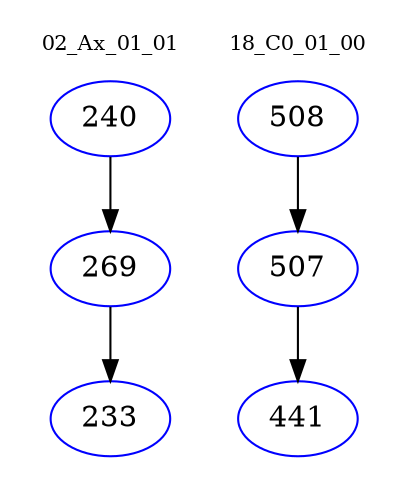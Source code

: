 digraph{
subgraph cluster_0 {
color = white
label = "02_Ax_01_01";
fontsize=10;
T0_240 [label="240", color="blue"]
T0_240 -> T0_269 [color="black"]
T0_269 [label="269", color="blue"]
T0_269 -> T0_233 [color="black"]
T0_233 [label="233", color="blue"]
}
subgraph cluster_1 {
color = white
label = "18_C0_01_00";
fontsize=10;
T1_508 [label="508", color="blue"]
T1_508 -> T1_507 [color="black"]
T1_507 [label="507", color="blue"]
T1_507 -> T1_441 [color="black"]
T1_441 [label="441", color="blue"]
}
}
